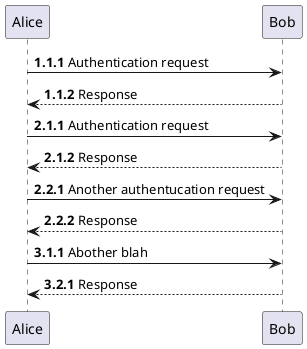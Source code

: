 @startuml
autonumber 1.1.1
Alice -> Bob: Authentication request
Bob --> Alice: Response

autonumber inc A
Alice -> Bob: Authentication request
Bob --> Alice: Response

autonumber inc B
Alice -> Bob: Another authentucation request
Bob --> Alice: Response

autonumber inc A 
Alice -> Bob: Abother blah 
autonumber inc B
Bob --> Alice: Response
@enduml